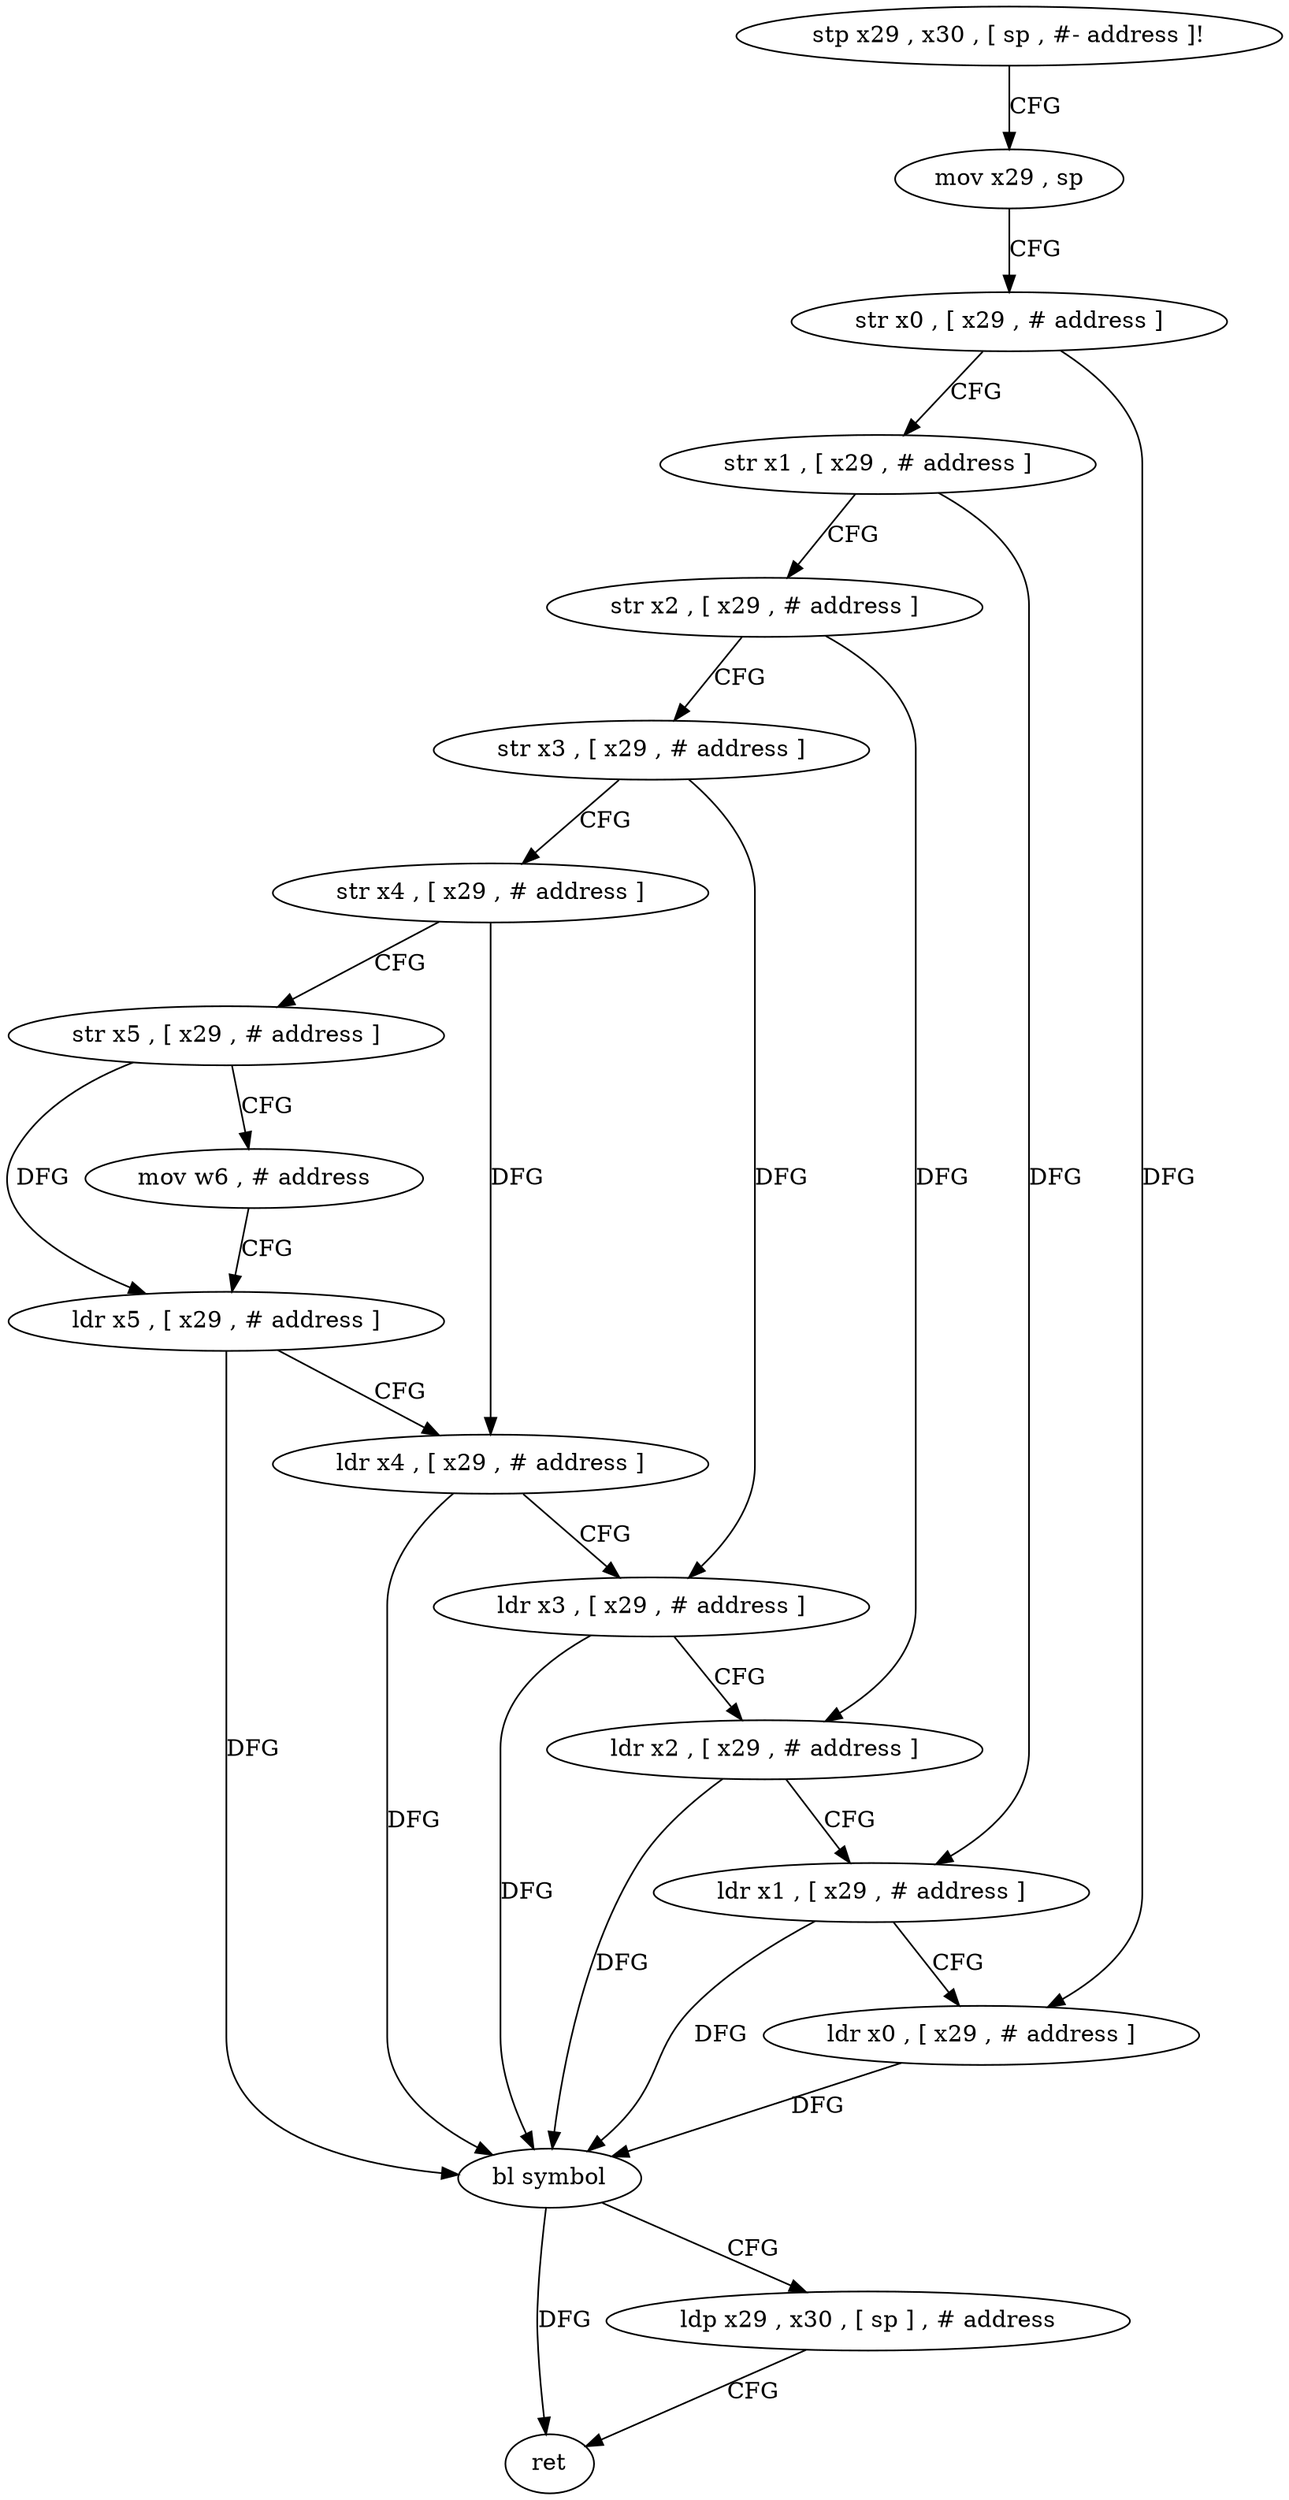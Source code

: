 digraph "func" {
"282240" [label = "stp x29 , x30 , [ sp , #- address ]!" ]
"282244" [label = "mov x29 , sp" ]
"282248" [label = "str x0 , [ x29 , # address ]" ]
"282252" [label = "str x1 , [ x29 , # address ]" ]
"282256" [label = "str x2 , [ x29 , # address ]" ]
"282260" [label = "str x3 , [ x29 , # address ]" ]
"282264" [label = "str x4 , [ x29 , # address ]" ]
"282268" [label = "str x5 , [ x29 , # address ]" ]
"282272" [label = "mov w6 , # address" ]
"282276" [label = "ldr x5 , [ x29 , # address ]" ]
"282280" [label = "ldr x4 , [ x29 , # address ]" ]
"282284" [label = "ldr x3 , [ x29 , # address ]" ]
"282288" [label = "ldr x2 , [ x29 , # address ]" ]
"282292" [label = "ldr x1 , [ x29 , # address ]" ]
"282296" [label = "ldr x0 , [ x29 , # address ]" ]
"282300" [label = "bl symbol" ]
"282304" [label = "ldp x29 , x30 , [ sp ] , # address" ]
"282308" [label = "ret" ]
"282240" -> "282244" [ label = "CFG" ]
"282244" -> "282248" [ label = "CFG" ]
"282248" -> "282252" [ label = "CFG" ]
"282248" -> "282296" [ label = "DFG" ]
"282252" -> "282256" [ label = "CFG" ]
"282252" -> "282292" [ label = "DFG" ]
"282256" -> "282260" [ label = "CFG" ]
"282256" -> "282288" [ label = "DFG" ]
"282260" -> "282264" [ label = "CFG" ]
"282260" -> "282284" [ label = "DFG" ]
"282264" -> "282268" [ label = "CFG" ]
"282264" -> "282280" [ label = "DFG" ]
"282268" -> "282272" [ label = "CFG" ]
"282268" -> "282276" [ label = "DFG" ]
"282272" -> "282276" [ label = "CFG" ]
"282276" -> "282280" [ label = "CFG" ]
"282276" -> "282300" [ label = "DFG" ]
"282280" -> "282284" [ label = "CFG" ]
"282280" -> "282300" [ label = "DFG" ]
"282284" -> "282288" [ label = "CFG" ]
"282284" -> "282300" [ label = "DFG" ]
"282288" -> "282292" [ label = "CFG" ]
"282288" -> "282300" [ label = "DFG" ]
"282292" -> "282296" [ label = "CFG" ]
"282292" -> "282300" [ label = "DFG" ]
"282296" -> "282300" [ label = "DFG" ]
"282300" -> "282304" [ label = "CFG" ]
"282300" -> "282308" [ label = "DFG" ]
"282304" -> "282308" [ label = "CFG" ]
}
